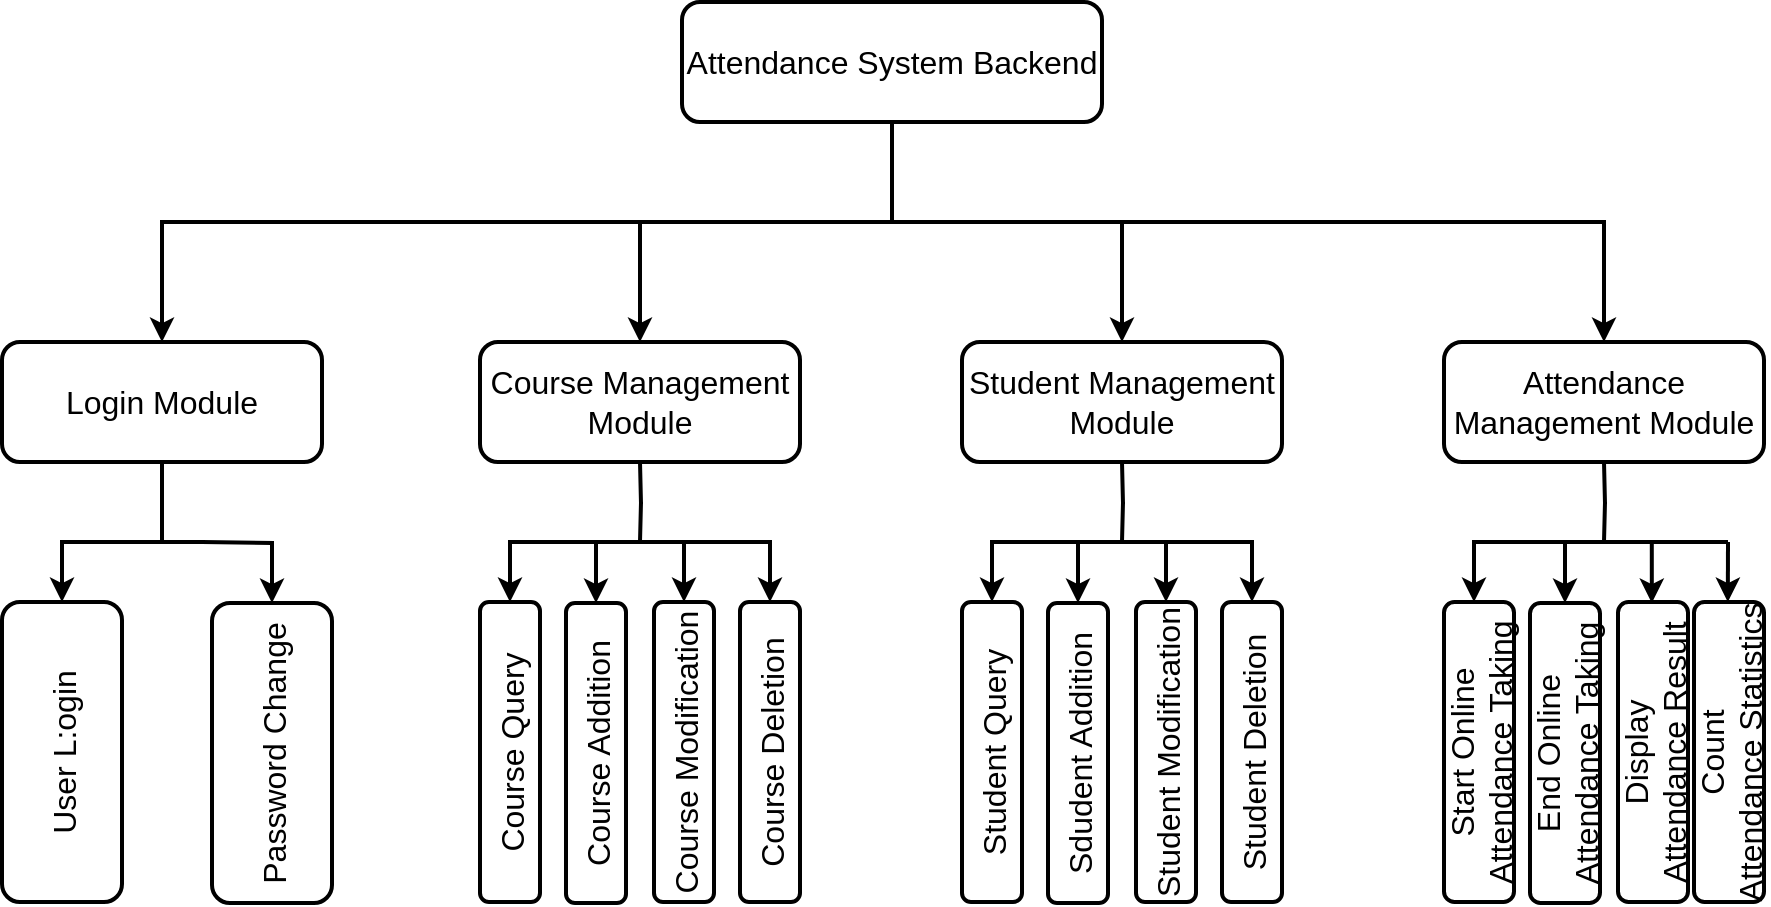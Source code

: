 <mxfile version="10.7.5" type="github"><diagram id="XP75O8i4h_e0qtDeSOuY" name="Page-1"><mxGraphModel dx="1394" dy="715" grid="1" gridSize="10" guides="1" tooltips="1" connect="1" arrows="1" fold="1" page="1" pageScale="1" pageWidth="1169" pageHeight="1654" math="0" shadow="0"><root><mxCell id="0"/><mxCell id="1" parent="0"/><mxCell id="nr78tzx3Nxgd6cYIlFxQ-1" value="" style="group;strokeWidth=2;" parent="1" vertex="1" connectable="0"><mxGeometry x="144" y="280" width="881" height="450.5" as="geometry"/></mxCell><mxCell id="Jf4ceNPTvB0KaYkVi9M4-646" style="edgeStyle=orthogonalEdgeStyle;rounded=0;orthogonalLoop=1;jettySize=auto;html=1;startArrow=none;startFill=0;endArrow=none;endFill=0;fontSize=16;strokeWidth=2;" parent="nr78tzx3Nxgd6cYIlFxQ-1" source="Jf4ceNPTvB0KaYkVi9M4-635" edge="1"><mxGeometry relative="1" as="geometry"><mxPoint x="445" y="110" as="targetPoint"/></mxGeometry></mxCell><mxCell id="Jf4ceNPTvB0KaYkVi9M4-635" value="Attendance System Backend" style="rounded=1;whiteSpace=wrap;html=1;fontSize=16;strokeWidth=2;" parent="nr78tzx3Nxgd6cYIlFxQ-1" vertex="1"><mxGeometry x="340" width="210" height="60" as="geometry"/></mxCell><mxCell id="Jf4ceNPTvB0KaYkVi9M4-652" style="edgeStyle=orthogonalEdgeStyle;rounded=0;orthogonalLoop=1;jettySize=auto;html=1;exitX=0.5;exitY=1;exitDx=0;exitDy=0;startArrow=none;startFill=0;endArrow=none;endFill=0;fontSize=16;strokeWidth=2;" parent="nr78tzx3Nxgd6cYIlFxQ-1" source="Jf4ceNPTvB0KaYkVi9M4-636" edge="1"><mxGeometry relative="1" as="geometry"><mxPoint x="80" y="270" as="targetPoint"/></mxGeometry></mxCell><mxCell id="Jf4ceNPTvB0KaYkVi9M4-636" value="Login Module" style="rounded=1;whiteSpace=wrap;html=1;fontSize=16;strokeWidth=2;" parent="nr78tzx3Nxgd6cYIlFxQ-1" vertex="1"><mxGeometry y="170" width="160" height="60" as="geometry"/></mxCell><mxCell id="Jf4ceNPTvB0KaYkVi9M4-641" value="Course Management Module" style="rounded=1;whiteSpace=wrap;html=1;fontSize=16;strokeWidth=2;" parent="nr78tzx3Nxgd6cYIlFxQ-1" vertex="1"><mxGeometry x="239" y="170" width="160" height="60" as="geometry"/></mxCell><mxCell id="Jf4ceNPTvB0KaYkVi9M4-642" value="Student Management Module" style="rounded=1;whiteSpace=wrap;html=1;fontSize=16;strokeWidth=2;" parent="nr78tzx3Nxgd6cYIlFxQ-1" vertex="1"><mxGeometry x="480" y="170" width="160" height="60" as="geometry"/></mxCell><mxCell id="Jf4ceNPTvB0KaYkVi9M4-645" style="edgeStyle=orthogonalEdgeStyle;rounded=0;orthogonalLoop=1;jettySize=auto;html=1;exitX=0.5;exitY=0;exitDx=0;exitDy=0;startArrow=classic;startFill=1;endArrow=classic;endFill=1;fontSize=16;entryX=0.5;entryY=0;entryDx=0;entryDy=0;strokeWidth=2;" parent="nr78tzx3Nxgd6cYIlFxQ-1" source="Jf4ceNPTvB0KaYkVi9M4-641" target="Jf4ceNPTvB0KaYkVi9M4-642" edge="1"><mxGeometry relative="1" as="geometry"><mxPoint x="560" y="80" as="targetPoint"/><Array as="points"><mxPoint x="319" y="110"/><mxPoint x="560" y="110"/></Array></mxGeometry></mxCell><mxCell id="Jf4ceNPTvB0KaYkVi9M4-643" value="Attendance Management Module" style="rounded=1;whiteSpace=wrap;html=1;fontSize=16;strokeWidth=2;" parent="nr78tzx3Nxgd6cYIlFxQ-1" vertex="1"><mxGeometry x="721" y="170" width="160" height="60" as="geometry"/></mxCell><mxCell id="Jf4ceNPTvB0KaYkVi9M4-644" style="edgeStyle=orthogonalEdgeStyle;rounded=0;orthogonalLoop=1;jettySize=auto;html=1;fontSize=16;exitX=0.5;exitY=0;exitDx=0;exitDy=0;endArrow=classic;endFill=1;startArrow=classic;startFill=1;strokeWidth=2;" parent="nr78tzx3Nxgd6cYIlFxQ-1" source="Jf4ceNPTvB0KaYkVi9M4-643" target="Jf4ceNPTvB0KaYkVi9M4-636" edge="1"><mxGeometry relative="1" as="geometry"><mxPoint x="445" y="110" as="targetPoint"/><mxPoint x="800" y="110" as="sourcePoint"/><Array as="points"><mxPoint x="801" y="110"/><mxPoint x="80" y="110"/></Array></mxGeometry></mxCell><mxCell id="Jf4ceNPTvB0KaYkVi9M4-648" value="User L:ogin" style="rounded=1;direction=south;horizontal=0;fontSize=16;strokeWidth=2;" parent="nr78tzx3Nxgd6cYIlFxQ-1" vertex="1"><mxGeometry y="300" width="60" height="150" as="geometry"/></mxCell><mxCell id="Jf4ceNPTvB0KaYkVi9M4-649" value="" style="edgeStyle=orthogonalEdgeStyle;elbow=vertical;rounded=0;strokeWidth=2;" parent="nr78tzx3Nxgd6cYIlFxQ-1" target="Jf4ceNPTvB0KaYkVi9M4-648" edge="1"><mxGeometry relative="1" as="geometry"><mxPoint x="100" y="270" as="sourcePoint"/><Array as="points"><mxPoint x="100" y="270"/><mxPoint x="30" y="270"/></Array></mxGeometry></mxCell><mxCell id="Jf4ceNPTvB0KaYkVi9M4-650" value="Password Change" style="rounded=1;direction=south;fontSize=16;horizontal=0;rotation=0;strokeWidth=2;" parent="nr78tzx3Nxgd6cYIlFxQ-1" vertex="1"><mxGeometry x="105" y="300.5" width="60" height="150" as="geometry"/></mxCell><mxCell id="Jf4ceNPTvB0KaYkVi9M4-651" value="" style="edgeStyle=orthogonalEdgeStyle;elbow=vertical;rounded=0;strokeWidth=2;" parent="nr78tzx3Nxgd6cYIlFxQ-1" target="Jf4ceNPTvB0KaYkVi9M4-650" edge="1"><mxGeometry relative="1" as="geometry"><mxPoint x="100" y="270" as="sourcePoint"/></mxGeometry></mxCell><mxCell id="HuW9LGyB1FcWoMWZm66v-2" style="edgeStyle=orthogonalEdgeStyle;rounded=0;orthogonalLoop=1;jettySize=auto;html=1;exitX=0.5;exitY=1;exitDx=0;exitDy=0;startArrow=none;startFill=0;endArrow=none;endFill=0;fontSize=16;strokeWidth=2;" parent="nr78tzx3Nxgd6cYIlFxQ-1" edge="1"><mxGeometry relative="1" as="geometry"><mxPoint x="319" y="270" as="targetPoint"/><mxPoint x="319" y="230" as="sourcePoint"/></mxGeometry></mxCell><mxCell id="HuW9LGyB1FcWoMWZm66v-3" value="Course Query" style="rounded=1;direction=south;horizontal=0;fontSize=16;strokeWidth=2;" parent="nr78tzx3Nxgd6cYIlFxQ-1" vertex="1"><mxGeometry x="239" y="300" width="30" height="150" as="geometry"/></mxCell><mxCell id="HuW9LGyB1FcWoMWZm66v-4" value="" style="edgeStyle=orthogonalEdgeStyle;elbow=vertical;rounded=0;strokeWidth=2;" parent="nr78tzx3Nxgd6cYIlFxQ-1" target="HuW9LGyB1FcWoMWZm66v-3" edge="1"><mxGeometry relative="1" as="geometry"><mxPoint x="320" y="270" as="sourcePoint"/><Array as="points"><mxPoint x="320" y="270"/><mxPoint x="254" y="270"/></Array></mxGeometry></mxCell><mxCell id="HuW9LGyB1FcWoMWZm66v-5" value="Course Addition" style="rounded=1;direction=south;fontSize=16;horizontal=0;rotation=0;strokeWidth=2;" parent="nr78tzx3Nxgd6cYIlFxQ-1" vertex="1"><mxGeometry x="282" y="300.5" width="30" height="150" as="geometry"/></mxCell><mxCell id="HuW9LGyB1FcWoMWZm66v-6" value="" style="edgeStyle=orthogonalEdgeStyle;elbow=vertical;rounded=0;strokeWidth=2;" parent="nr78tzx3Nxgd6cYIlFxQ-1" target="HuW9LGyB1FcWoMWZm66v-5" edge="1"><mxGeometry relative="1" as="geometry"><mxPoint x="352" y="270" as="sourcePoint"/><Array as="points"><mxPoint x="340" y="270"/><mxPoint x="297" y="270"/></Array></mxGeometry></mxCell><mxCell id="HuW9LGyB1FcWoMWZm66v-8" value="Course Modification" style="rounded=1;direction=south;horizontal=0;fontSize=16;strokeWidth=2;" parent="nr78tzx3Nxgd6cYIlFxQ-1" vertex="1"><mxGeometry x="326" y="300" width="30" height="150" as="geometry"/></mxCell><mxCell id="HuW9LGyB1FcWoMWZm66v-10" value="Course Deletion" style="rounded=1;direction=south;fontSize=16;horizontal=0;rotation=0;strokeWidth=2;" parent="nr78tzx3Nxgd6cYIlFxQ-1" vertex="1"><mxGeometry x="369" y="300" width="30" height="150" as="geometry"/></mxCell><mxCell id="HuW9LGyB1FcWoMWZm66v-13" value="" style="edgeStyle=orthogonalEdgeStyle;elbow=vertical;rounded=0;entryX=0;entryY=0.5;entryDx=0;entryDy=0;exitX=0;exitY=0.5;exitDx=0;exitDy=0;startArrow=classic;startFill=1;strokeWidth=2;" parent="nr78tzx3Nxgd6cYIlFxQ-1" source="HuW9LGyB1FcWoMWZm66v-10" target="HuW9LGyB1FcWoMWZm66v-8" edge="1"><mxGeometry relative="1" as="geometry"><mxPoint x="389" y="280" as="sourcePoint"/><mxPoint x="323" y="300" as="targetPoint"/><Array as="points"><mxPoint x="384" y="270"/><mxPoint x="341" y="270"/></Array></mxGeometry></mxCell><mxCell id="HuW9LGyB1FcWoMWZm66v-22" style="edgeStyle=orthogonalEdgeStyle;rounded=0;orthogonalLoop=1;jettySize=auto;html=1;exitX=0.5;exitY=1;exitDx=0;exitDy=0;startArrow=none;startFill=0;endArrow=none;endFill=0;fontSize=16;strokeWidth=2;" parent="nr78tzx3Nxgd6cYIlFxQ-1" edge="1"><mxGeometry relative="1" as="geometry"><mxPoint x="560" y="270" as="targetPoint"/><mxPoint x="560" y="230" as="sourcePoint"/></mxGeometry></mxCell><mxCell id="HuW9LGyB1FcWoMWZm66v-23" value="Student Query" style="rounded=1;direction=south;horizontal=0;fontSize=16;strokeWidth=2;" parent="nr78tzx3Nxgd6cYIlFxQ-1" vertex="1"><mxGeometry x="480" y="300" width="30" height="150" as="geometry"/></mxCell><mxCell id="HuW9LGyB1FcWoMWZm66v-24" value="" style="edgeStyle=orthogonalEdgeStyle;elbow=vertical;rounded=0;strokeWidth=2;" parent="nr78tzx3Nxgd6cYIlFxQ-1" target="HuW9LGyB1FcWoMWZm66v-23" edge="1"><mxGeometry relative="1" as="geometry"><mxPoint x="561" y="270" as="sourcePoint"/><Array as="points"><mxPoint x="561" y="270"/><mxPoint x="495" y="270"/></Array></mxGeometry></mxCell><mxCell id="HuW9LGyB1FcWoMWZm66v-25" value="Sdudent Addition" style="rounded=1;direction=south;fontSize=16;horizontal=0;rotation=0;strokeWidth=2;" parent="nr78tzx3Nxgd6cYIlFxQ-1" vertex="1"><mxGeometry x="523" y="300.5" width="30" height="150" as="geometry"/></mxCell><mxCell id="HuW9LGyB1FcWoMWZm66v-26" value="" style="edgeStyle=orthogonalEdgeStyle;elbow=vertical;rounded=0;strokeWidth=2;" parent="nr78tzx3Nxgd6cYIlFxQ-1" target="HuW9LGyB1FcWoMWZm66v-25" edge="1"><mxGeometry relative="1" as="geometry"><mxPoint x="602" y="270" as="sourcePoint"/><Array as="points"><mxPoint x="581" y="270"/><mxPoint x="538" y="270"/></Array></mxGeometry></mxCell><mxCell id="HuW9LGyB1FcWoMWZm66v-27" value="Student Modification" style="rounded=1;direction=south;horizontal=0;fontSize=16;strokeWidth=2;" parent="nr78tzx3Nxgd6cYIlFxQ-1" vertex="1"><mxGeometry x="567" y="300" width="30" height="150" as="geometry"/></mxCell><mxCell id="HuW9LGyB1FcWoMWZm66v-28" value="Student Deletion" style="rounded=1;direction=south;fontSize=16;horizontal=0;rotation=0;strokeWidth=2;" parent="nr78tzx3Nxgd6cYIlFxQ-1" vertex="1"><mxGeometry x="610" y="300" width="30" height="150" as="geometry"/></mxCell><mxCell id="HuW9LGyB1FcWoMWZm66v-29" value="" style="edgeStyle=orthogonalEdgeStyle;elbow=vertical;rounded=0;entryX=0;entryY=0.5;entryDx=0;entryDy=0;exitX=0;exitY=0.5;exitDx=0;exitDy=0;startArrow=classic;startFill=1;strokeWidth=2;" parent="nr78tzx3Nxgd6cYIlFxQ-1" source="HuW9LGyB1FcWoMWZm66v-28" target="HuW9LGyB1FcWoMWZm66v-27" edge="1"><mxGeometry relative="1" as="geometry"><mxPoint x="630" y="280" as="sourcePoint"/><mxPoint x="564" y="300" as="targetPoint"/><Array as="points"><mxPoint x="625" y="270"/><mxPoint x="582" y="270"/></Array></mxGeometry></mxCell><mxCell id="HuW9LGyB1FcWoMWZm66v-30" style="edgeStyle=orthogonalEdgeStyle;rounded=0;orthogonalLoop=1;jettySize=auto;html=1;exitX=0.5;exitY=1;exitDx=0;exitDy=0;startArrow=none;startFill=0;endArrow=none;endFill=0;fontSize=16;strokeWidth=2;" parent="nr78tzx3Nxgd6cYIlFxQ-1" edge="1"><mxGeometry relative="1" as="geometry"><mxPoint x="801" y="270" as="targetPoint"/><mxPoint x="801" y="230" as="sourcePoint"/></mxGeometry></mxCell><mxCell id="HuW9LGyB1FcWoMWZm66v-31" value="Start Online&#10;Attendance Taking" style="rounded=1;direction=south;horizontal=0;fontSize=16;strokeWidth=2;" parent="nr78tzx3Nxgd6cYIlFxQ-1" vertex="1"><mxGeometry x="721" y="300" width="35" height="150" as="geometry"/></mxCell><mxCell id="HuW9LGyB1FcWoMWZm66v-32" value="" style="edgeStyle=orthogonalEdgeStyle;elbow=vertical;rounded=0;strokeWidth=2;" parent="nr78tzx3Nxgd6cYIlFxQ-1" target="HuW9LGyB1FcWoMWZm66v-31" edge="1"><mxGeometry relative="1" as="geometry"><mxPoint x="802" y="270" as="sourcePoint"/><Array as="points"><mxPoint x="802" y="270"/><mxPoint x="736" y="270"/></Array></mxGeometry></mxCell><mxCell id="HuW9LGyB1FcWoMWZm66v-33" value="End Online &#10;Attendance Taking" style="rounded=1;direction=south;fontSize=16;horizontal=0;rotation=0;strokeWidth=2;" parent="nr78tzx3Nxgd6cYIlFxQ-1" vertex="1"><mxGeometry x="764" y="300.5" width="35" height="150" as="geometry"/></mxCell><mxCell id="HuW9LGyB1FcWoMWZm66v-34" value="" style="edgeStyle=orthogonalEdgeStyle;elbow=vertical;rounded=0;strokeWidth=2;" parent="nr78tzx3Nxgd6cYIlFxQ-1" target="HuW9LGyB1FcWoMWZm66v-33" edge="1"><mxGeometry relative="1" as="geometry"><mxPoint x="842" y="270" as="sourcePoint"/><Array as="points"><mxPoint x="822" y="270"/><mxPoint x="779" y="270"/></Array></mxGeometry></mxCell><mxCell id="HuW9LGyB1FcWoMWZm66v-35" value="Display &#10;Attendance Result" style="rounded=1;direction=south;horizontal=0;fontSize=16;strokeWidth=2;" parent="nr78tzx3Nxgd6cYIlFxQ-1" vertex="1"><mxGeometry x="808" y="300" width="35" height="150" as="geometry"/></mxCell><mxCell id="HuW9LGyB1FcWoMWZm66v-38" value="Count&#10;Attendance Statistics" style="rounded=1;direction=south;horizontal=0;fontSize=16;strokeWidth=2;" parent="nr78tzx3Nxgd6cYIlFxQ-1" vertex="1"><mxGeometry x="846" y="300" width="35" height="150" as="geometry"/></mxCell><mxCell id="HuW9LGyB1FcWoMWZm66v-42" value="" style="edgeStyle=orthogonalEdgeStyle;elbow=vertical;rounded=0;strokeWidth=2;" parent="nr78tzx3Nxgd6cYIlFxQ-1" edge="1"><mxGeometry relative="1" as="geometry"><mxPoint x="863" y="270" as="sourcePoint"/><Array as="points"><mxPoint x="825" y="270"/></Array><mxPoint x="824.912" y="300.5" as="targetPoint"/></mxGeometry></mxCell><mxCell id="HuW9LGyB1FcWoMWZm66v-43" value="" style="edgeStyle=orthogonalEdgeStyle;elbow=vertical;rounded=0;strokeWidth=2;" parent="nr78tzx3Nxgd6cYIlFxQ-1" edge="1"><mxGeometry relative="1" as="geometry"><mxPoint x="863" y="270" as="sourcePoint"/><Array as="points"><mxPoint x="863" y="270"/></Array><mxPoint x="862.912" y="300" as="targetPoint"/></mxGeometry></mxCell></root></mxGraphModel></diagram><diagram id="2rw0ekKiOPm2Z43xsEIM" name="Page-2"><mxGraphModel dx="1394" dy="715" grid="1" gridSize="10" guides="1" tooltips="1" connect="1" arrows="1" fold="1" page="1" pageScale="1" pageWidth="1169" pageHeight="1654" math="0" shadow="0"><root><mxCell id="0JlnP3TCl77owEYfYUdM-0"/><mxCell id="0JlnP3TCl77owEYfYUdM-1" parent="0JlnP3TCl77owEYfYUdM-0"/><mxCell id="0l5lb1MyClgkefUJJr4b-0" value="" style="group;strokeWidth=2;" parent="0JlnP3TCl77owEYfYUdM-1" vertex="1" connectable="0"><mxGeometry x="120" y="279.5" width="881" height="450.5" as="geometry"/></mxCell><mxCell id="RZPuJrItvvaIGkLxNK0i-1" style="edgeStyle=orthogonalEdgeStyle;rounded=0;orthogonalLoop=1;jettySize=auto;html=1;startArrow=none;startFill=0;endArrow=none;endFill=0;fontSize=16;strokeWidth=2;" parent="0l5lb1MyClgkefUJJr4b-0" source="RZPuJrItvvaIGkLxNK0i-2" edge="1"><mxGeometry relative="1" as="geometry"><mxPoint x="445" y="110" as="targetPoint"/></mxGeometry></mxCell><mxCell id="RZPuJrItvvaIGkLxNK0i-2" value="Attendance System Frontend" style="rounded=1;whiteSpace=wrap;html=1;fontSize=16;strokeWidth=2;" parent="0l5lb1MyClgkefUJJr4b-0" vertex="1"><mxGeometry x="330" width="230" height="60" as="geometry"/></mxCell><mxCell id="RZPuJrItvvaIGkLxNK0i-4" value="Login Module" style="rounded=1;whiteSpace=wrap;html=1;fontSize=16;strokeWidth=2;" parent="0l5lb1MyClgkefUJJr4b-0" vertex="1"><mxGeometry y="170" width="160" height="60" as="geometry"/></mxCell><mxCell id="RZPuJrItvvaIGkLxNK0i-6" value="Personal Information Management Module" style="rounded=1;whiteSpace=wrap;html=1;fontSize=16;strokeWidth=2;" parent="0l5lb1MyClgkefUJJr4b-0" vertex="1"><mxGeometry x="239" y="170" width="160" height="60" as="geometry"/></mxCell><mxCell id="RZPuJrItvvaIGkLxNK0i-7" value="Barcode Scanning Module" style="rounded=1;whiteSpace=wrap;html=1;fontSize=16;strokeWidth=2;" parent="0l5lb1MyClgkefUJJr4b-0" vertex="1"><mxGeometry x="480" y="170" width="160" height="60" as="geometry"/></mxCell><mxCell id="RZPuJrItvvaIGkLxNK0i-5" style="edgeStyle=orthogonalEdgeStyle;rounded=0;orthogonalLoop=1;jettySize=auto;html=1;exitX=0.5;exitY=0;exitDx=0;exitDy=0;startArrow=classic;startFill=1;endArrow=classic;endFill=1;fontSize=16;entryX=0.5;entryY=0;entryDx=0;entryDy=0;strokeWidth=2;" parent="0l5lb1MyClgkefUJJr4b-0" source="RZPuJrItvvaIGkLxNK0i-6" target="RZPuJrItvvaIGkLxNK0i-7" edge="1"><mxGeometry relative="1" as="geometry"><mxPoint x="560" y="80" as="targetPoint"/><Array as="points"><mxPoint x="319" y="110"/><mxPoint x="560" y="110"/></Array></mxGeometry></mxCell><mxCell id="RZPuJrItvvaIGkLxNK0i-8" value="Attendance Management Module" style="rounded=1;whiteSpace=wrap;html=1;fontSize=16;strokeWidth=2;" parent="0l5lb1MyClgkefUJJr4b-0" vertex="1"><mxGeometry x="721" y="170" width="160" height="60" as="geometry"/></mxCell><mxCell id="RZPuJrItvvaIGkLxNK0i-0" style="edgeStyle=orthogonalEdgeStyle;rounded=0;orthogonalLoop=1;jettySize=auto;html=1;fontSize=16;exitX=0.5;exitY=0;exitDx=0;exitDy=0;endArrow=classic;endFill=1;startArrow=classic;startFill=1;strokeWidth=2;" parent="0l5lb1MyClgkefUJJr4b-0" source="RZPuJrItvvaIGkLxNK0i-8" target="RZPuJrItvvaIGkLxNK0i-4" edge="1"><mxGeometry relative="1" as="geometry"><mxPoint x="445" y="110" as="targetPoint"/><mxPoint x="800" y="110" as="sourcePoint"/><Array as="points"><mxPoint x="801" y="110"/><mxPoint x="80" y="110"/></Array></mxGeometry></mxCell><mxCell id="RZPuJrItvvaIGkLxNK0i-13" style="edgeStyle=orthogonalEdgeStyle;rounded=0;orthogonalLoop=1;jettySize=auto;html=1;exitX=0.5;exitY=1;exitDx=0;exitDy=0;startArrow=none;startFill=0;endArrow=none;endFill=0;fontSize=16;strokeWidth=2;" parent="0l5lb1MyClgkefUJJr4b-0" edge="1"><mxGeometry relative="1" as="geometry"><mxPoint x="319" y="270" as="targetPoint"/><mxPoint x="319" y="230" as="sourcePoint"/></mxGeometry></mxCell><mxCell id="mdvCSTBph2OAbKjQvbYb-0" value="Modify Password" style="rounded=1;direction=south;horizontal=0;fontSize=16;strokeWidth=2;" parent="0l5lb1MyClgkefUJJr4b-0" vertex="1"><mxGeometry x="346" y="300" width="53" height="150" as="geometry"/></mxCell><mxCell id="RZPuJrItvvaIGkLxNK0i-15" value="" style="edgeStyle=orthogonalEdgeStyle;elbow=vertical;rounded=0;fontSize=16;exitX=0;exitY=0.5;exitDx=0;exitDy=0;startArrow=classic;startFill=1;strokeWidth=2;" parent="0l5lb1MyClgkefUJJr4b-0" edge="1"><mxGeometry relative="1" as="geometry"><mxPoint x="372.5" y="299.667" as="sourcePoint"/><Array as="points"><mxPoint x="373" y="270"/><mxPoint x="266" y="270"/></Array><mxPoint x="266" y="300" as="targetPoint"/></mxGeometry></mxCell><mxCell id="RZPuJrItvvaIGkLxNK0i-29" style="edgeStyle=orthogonalEdgeStyle;rounded=0;orthogonalLoop=1;jettySize=auto;html=1;exitX=0.5;exitY=1;exitDx=0;exitDy=0;startArrow=none;startFill=0;endArrow=none;endFill=0;fontSize=16;strokeWidth=2;" parent="0l5lb1MyClgkefUJJr4b-0" edge="1"><mxGeometry relative="1" as="geometry"><mxPoint x="801" y="270" as="targetPoint"/><mxPoint x="801" y="230" as="sourcePoint"/></mxGeometry></mxCell><mxCell id="RZPuJrItvvaIGkLxNK0i-31" value="" style="edgeStyle=orthogonalEdgeStyle;elbow=vertical;rounded=0;fontSize=16;exitX=0;exitY=0.5;exitDx=0;exitDy=0;startArrow=classic;startFill=1;strokeWidth=2;" parent="0l5lb1MyClgkefUJJr4b-0" edge="1"><mxGeometry relative="1" as="geometry"><mxPoint x="855" y="301" as="sourcePoint"/><Array as="points"><mxPoint x="855" y="270"/><mxPoint x="736" y="270"/></Array><mxPoint x="736" y="300" as="targetPoint"/></mxGeometry></mxCell><mxCell id="tKhP-spzGHvI6B85Xa8R-4" value="Query Personal&#10;Information" style="rounded=1;direction=south;horizontal=0;fontSize=16;strokeWidth=2;" parent="0l5lb1MyClgkefUJJr4b-0" vertex="1"><mxGeometry x="239" y="300.5" width="53" height="150" as="geometry"/></mxCell><mxCell id="tKhP-spzGHvI6B85Xa8R-6" value="Query On-going&#10;Attendance Taking" style="rounded=1;direction=south;horizontal=0;fontSize=16;strokeWidth=2;" parent="0l5lb1MyClgkefUJJr4b-0" vertex="1"><mxGeometry x="721" y="300" width="53" height="150" as="geometry"/></mxCell><mxCell id="tKhP-spzGHvI6B85Xa8R-8" value="Query Past&#10;Attendance Taking" style="rounded=1;direction=south;horizontal=0;fontSize=16;strokeWidth=2;" parent="0l5lb1MyClgkefUJJr4b-0" vertex="1"><mxGeometry x="828" y="300.5" width="53" height="150" as="geometry"/></mxCell></root></mxGraphModel></diagram><diagram id="YyG2xEEWL4k4XYd6yRSI" name="Page-3"><mxGraphModel dx="1394" dy="715" grid="1" gridSize="10" guides="1" tooltips="1" connect="1" arrows="1" fold="1" page="1" pageScale="1" pageWidth="1169" pageHeight="1654" math="0" shadow="0"><root><mxCell id="d3N0oeEtfmDXNpsI9wYd-0"/><mxCell id="d3N0oeEtfmDXNpsI9wYd-1" parent="d3N0oeEtfmDXNpsI9wYd-0"/><mxCell id="d3N0oeEtfmDXNpsI9wYd-54" value="" style="strokeWidth=2;html=1;shape=mxgraph.flowchart.annotation_2;align=left;pointerEvents=1;fontSize=16;direction=south;" parent="d3N0oeEtfmDXNpsI9wYd-1" vertex="1"><mxGeometry x="294" y="508" width="480" height="70" as="geometry"/></mxCell><mxCell id="d3N0oeEtfmDXNpsI9wYd-59" style="edgeStyle=orthogonalEdgeStyle;rounded=0;orthogonalLoop=1;jettySize=auto;html=1;exitX=0.5;exitY=1;exitDx=0;exitDy=0;exitPerimeter=0;entryX=0.5;entryY=0;entryDx=0;entryDy=0;startArrow=none;startFill=0;fontSize=16;endArrow=classic;endFill=1;strokeWidth=2;" parent="d3N0oeEtfmDXNpsI9wYd-1" source="d3N0oeEtfmDXNpsI9wYd-41" target="d3N0oeEtfmDXNpsI9wYd-42" edge="1"><mxGeometry relative="1" as="geometry"/></mxCell><mxCell id="d3N0oeEtfmDXNpsI9wYd-41" value="Start" style="strokeWidth=2;html=1;shape=mxgraph.flowchart.start_1;whiteSpace=wrap;fontSize=16;align=center;" parent="d3N0oeEtfmDXNpsI9wYd-1" vertex="1"><mxGeometry x="479" y="19" width="100" height="60" as="geometry"/></mxCell><mxCell id="d3N0oeEtfmDXNpsI9wYd-60" style="edgeStyle=orthogonalEdgeStyle;rounded=0;orthogonalLoop=1;jettySize=auto;html=1;exitX=0.5;exitY=1;exitDx=0;exitDy=0;entryX=0.5;entryY=0;entryDx=0;entryDy=0;entryPerimeter=0;startArrow=none;startFill=0;endArrow=classic;endFill=1;fontSize=16;strokeWidth=2;" parent="d3N0oeEtfmDXNpsI9wYd-1" source="d3N0oeEtfmDXNpsI9wYd-42" target="d3N0oeEtfmDXNpsI9wYd-43" edge="1"><mxGeometry relative="1" as="geometry"/></mxCell><mxCell id="d3N0oeEtfmDXNpsI9wYd-42" value="Login" style="rounded=1;whiteSpace=wrap;html=1;absoluteArcSize=1;arcSize=14;strokeWidth=2;fontSize=16;align=center;" parent="d3N0oeEtfmDXNpsI9wYd-1" vertex="1"><mxGeometry x="479" y="120" width="100" height="50" as="geometry"/></mxCell><mxCell id="d3N0oeEtfmDXNpsI9wYd-62" style="edgeStyle=orthogonalEdgeStyle;rounded=0;orthogonalLoop=1;jettySize=auto;html=1;startArrow=none;startFill=0;endArrow=classic;endFill=1;fontSize=16;exitX=0.5;exitY=1;exitDx=0;exitDy=0;exitPerimeter=0;entryX=0.45;entryY=0.04;entryDx=0;entryDy=0;entryPerimeter=0;strokeWidth=2;" parent="d3N0oeEtfmDXNpsI9wYd-1" source="d3N0oeEtfmDXNpsI9wYd-43" target="d3N0oeEtfmDXNpsI9wYd-45" edge="1"><mxGeometry relative="1" as="geometry"><mxPoint x="529" y="294" as="targetPoint"/><mxPoint x="529" y="274" as="sourcePoint"/></mxGeometry></mxCell><mxCell id="d3N0oeEtfmDXNpsI9wYd-64" style="edgeStyle=orthogonalEdgeStyle;rounded=0;orthogonalLoop=1;jettySize=auto;html=1;startArrow=none;startFill=0;endArrow=classic;endFill=1;fontSize=16;entryX=1;entryY=0.5;entryDx=0;entryDy=0;strokeWidth=2;" parent="d3N0oeEtfmDXNpsI9wYd-1" source="d3N0oeEtfmDXNpsI9wYd-43" target="d3N0oeEtfmDXNpsI9wYd-42" edge="1"><mxGeometry relative="1" as="geometry"><mxPoint x="640" y="140" as="targetPoint"/><Array as="points"><mxPoint x="630" y="230"/><mxPoint x="630" y="145"/></Array></mxGeometry></mxCell><mxCell id="d3N0oeEtfmDXNpsI9wYd-43" value="Verify Login" style="strokeWidth=2;html=1;shape=mxgraph.flowchart.decision;whiteSpace=wrap;fontSize=16;align=center;" parent="d3N0oeEtfmDXNpsI9wYd-1" vertex="1"><mxGeometry x="474" y="200" width="110" height="60" as="geometry"/></mxCell><mxCell id="d3N0oeEtfmDXNpsI9wYd-69" style="edgeStyle=orthogonalEdgeStyle;rounded=0;orthogonalLoop=1;jettySize=auto;html=1;exitX=0.5;exitY=1;exitDx=0;exitDy=0;startArrow=none;startFill=0;endArrow=classic;endFill=1;fontSize=16;strokeWidth=2;" parent="d3N0oeEtfmDXNpsI9wYd-1" source="d3N0oeEtfmDXNpsI9wYd-45" edge="1"><mxGeometry relative="1" as="geometry"><mxPoint x="534" y="380" as="targetPoint"/></mxGeometry></mxCell><mxCell id="d3N0oeEtfmDXNpsI9wYd-45" value="Add Course" style="rounded=1;whiteSpace=wrap;html=1;absoluteArcSize=1;arcSize=14;strokeWidth=2;fontSize=16;align=center;" parent="d3N0oeEtfmDXNpsI9wYd-1" vertex="1"><mxGeometry x="484" y="298" width="100" height="50" as="geometry"/></mxCell><mxCell id="d3N0oeEtfmDXNpsI9wYd-67" style="edgeStyle=orthogonalEdgeStyle;rounded=0;orthogonalLoop=1;jettySize=auto;html=1;entryX=0;entryY=0.5;entryDx=0;entryDy=0;startArrow=none;startFill=0;endArrow=classic;endFill=1;fontSize=16;strokeWidth=2;" parent="d3N0oeEtfmDXNpsI9wYd-1" source="d3N0oeEtfmDXNpsI9wYd-46" target="d3N0oeEtfmDXNpsI9wYd-47" edge="1"><mxGeometry relative="1" as="geometry"/></mxCell><mxCell id="d3N0oeEtfmDXNpsI9wYd-70" style="edgeStyle=orthogonalEdgeStyle;rounded=0;orthogonalLoop=1;jettySize=auto;html=1;startArrow=none;startFill=0;endArrow=classic;endFill=1;fontSize=16;strokeWidth=2;" parent="d3N0oeEtfmDXNpsI9wYd-1" source="d3N0oeEtfmDXNpsI9wYd-46" edge="1"><mxGeometry relative="1" as="geometry"><mxPoint x="534" y="460" as="targetPoint"/></mxGeometry></mxCell><mxCell id="d3N0oeEtfmDXNpsI9wYd-46" value="Edit Course" style="rounded=1;whiteSpace=wrap;html=1;absoluteArcSize=1;arcSize=14;strokeWidth=2;fontSize=16;align=center;" parent="d3N0oeEtfmDXNpsI9wYd-1" vertex="1"><mxGeometry x="484" y="378" width="100" height="50" as="geometry"/></mxCell><mxCell id="d3N0oeEtfmDXNpsI9wYd-71" style="edgeStyle=orthogonalEdgeStyle;rounded=0;orthogonalLoop=1;jettySize=auto;html=1;exitX=0.5;exitY=1;exitDx=0;exitDy=0;entryX=1;entryY=0.5;entryDx=0;entryDy=0;startArrow=none;startFill=0;endArrow=classic;endFill=1;fontSize=16;strokeWidth=2;" parent="d3N0oeEtfmDXNpsI9wYd-1" source="d3N0oeEtfmDXNpsI9wYd-47" target="d3N0oeEtfmDXNpsI9wYd-48" edge="1"><mxGeometry relative="1" as="geometry"/></mxCell><mxCell id="d3N0oeEtfmDXNpsI9wYd-47" value="Import Students" style="rounded=1;whiteSpace=wrap;html=1;absoluteArcSize=1;arcSize=14;strokeWidth=2;fontSize=16;align=center;" parent="d3N0oeEtfmDXNpsI9wYd-1" vertex="1"><mxGeometry x="640" y="378" width="100" height="50" as="geometry"/></mxCell><mxCell id="d3N0oeEtfmDXNpsI9wYd-48" value="Course Ready" style="rounded=1;whiteSpace=wrap;html=1;absoluteArcSize=1;arcSize=14;strokeWidth=2;fontSize=16;align=center;" parent="d3N0oeEtfmDXNpsI9wYd-1" vertex="1"><mxGeometry x="484" y="458" width="100" height="50" as="geometry"/></mxCell><mxCell id="d3N0oeEtfmDXNpsI9wYd-49" value="Modify Course" style="rounded=1;whiteSpace=wrap;html=1;absoluteArcSize=1;arcSize=14;strokeWidth=2;fontSize=16;align=center;" parent="d3N0oeEtfmDXNpsI9wYd-1" vertex="1"><mxGeometry x="231.5" y="578" width="125" height="50" as="geometry"/></mxCell><mxCell id="d3N0oeEtfmDXNpsI9wYd-50" value="Take Attendance using Barcode" style="rounded=1;whiteSpace=wrap;html=1;absoluteArcSize=1;arcSize=14;strokeWidth=2;fontSize=16;align=center;" parent="d3N0oeEtfmDXNpsI9wYd-1" vertex="1"><mxGeometry x="391.5" y="578" width="125" height="50" as="geometry"/></mxCell><mxCell id="d3N0oeEtfmDXNpsI9wYd-51" value="Attendance Statistic" style="rounded=1;whiteSpace=wrap;html=1;absoluteArcSize=1;arcSize=14;strokeWidth=2;fontSize=16;align=center;" parent="d3N0oeEtfmDXNpsI9wYd-1" vertex="1"><mxGeometry x="551.5" y="578" width="125" height="50" as="geometry"/></mxCell><mxCell id="d3N0oeEtfmDXNpsI9wYd-52" value="Modify Delete Add Student" style="rounded=1;whiteSpace=wrap;html=1;absoluteArcSize=1;arcSize=14;strokeWidth=2;fontSize=16;align=center;" parent="d3N0oeEtfmDXNpsI9wYd-1" vertex="1"><mxGeometry x="711.5" y="578" width="125" height="50" as="geometry"/></mxCell><mxCell id="d3N0oeEtfmDXNpsI9wYd-57" value="" style="strokeWidth=2;html=1;shape=mxgraph.flowchart.annotation_2;align=left;pointerEvents=1;fontSize=16;rotation=-90;direction=west;" parent="d3N0oeEtfmDXNpsI9wYd-1" vertex="1"><mxGeometry x="500" y="464" width="69" height="159" as="geometry"/></mxCell><mxCell id="d3N0oeEtfmDXNpsI9wYd-76" style="edgeStyle=orthogonalEdgeStyle;rounded=0;orthogonalLoop=1;jettySize=auto;html=1;exitX=0;exitY=0.5;exitDx=0;exitDy=0;exitPerimeter=0;startArrow=none;startFill=0;endArrow=classic;endFill=1;fontSize=16;strokeWidth=2;" parent="d3N0oeEtfmDXNpsI9wYd-1" source="d3N0oeEtfmDXNpsI9wYd-58" target="d3N0oeEtfmDXNpsI9wYd-72" edge="1"><mxGeometry relative="1" as="geometry"><Array as="points"><mxPoint x="534" y="699"/></Array></mxGeometry></mxCell><mxCell id="d3N0oeEtfmDXNpsI9wYd-58" value="" style="strokeWidth=2;html=1;shape=mxgraph.flowchart.annotation_1;align=left;pointerEvents=1;fontSize=16;rotation=-90;" parent="d3N0oeEtfmDXNpsI9wYd-1" vertex="1"><mxGeometry x="501" y="425" width="71" height="477" as="geometry"/></mxCell><mxCell id="d3N0oeEtfmDXNpsI9wYd-63" value="Sucess" style="text;html=1;resizable=0;points=[];autosize=1;align=left;verticalAlign=top;spacingTop=-4;fontSize=16;" parent="d3N0oeEtfmDXNpsI9wYd-1" vertex="1"><mxGeometry x="532" y="264" width="70" height="20" as="geometry"/></mxCell><mxCell id="d3N0oeEtfmDXNpsI9wYd-65" value="Fail" style="text;html=1;resizable=0;points=[];autosize=1;align=left;verticalAlign=top;spacingTop=-4;fontSize=16;" parent="d3N0oeEtfmDXNpsI9wYd-1" vertex="1"><mxGeometry x="590" y="180" width="40" height="20" as="geometry"/></mxCell><mxCell id="d3N0oeEtfmDXNpsI9wYd-72" value="Quit" style="strokeWidth=2;html=1;shape=mxgraph.flowchart.terminator;whiteSpace=wrap;fontSize=16;align=center;" parent="d3N0oeEtfmDXNpsI9wYd-1" vertex="1"><mxGeometry x="484" y="740" width="100" height="60" as="geometry"/></mxCell></root></mxGraphModel></diagram><diagram id="LpsTFPzBOFS2P5Bg5DG8" name="Page-4"><mxGraphModel dx="1394" dy="715" grid="1" gridSize="10" guides="1" tooltips="1" connect="1" arrows="1" fold="1" page="1" pageScale="1" pageWidth="1169" pageHeight="1654" math="0" shadow="0"><root><mxCell id="GjWQhwqvXMnI3Vqf9z6g-0"/><mxCell id="GjWQhwqvXMnI3Vqf9z6g-1" parent="GjWQhwqvXMnI3Vqf9z6g-0"/><mxCell id="oLtWdfadOIGDFQPEMvaU-0" value="" style="strokeWidth=2;html=1;shape=mxgraph.flowchart.annotation_2;align=left;pointerEvents=1;fontSize=16;direction=south;" parent="GjWQhwqvXMnI3Vqf9z6g-1" vertex="1"><mxGeometry x="289" y="263" width="480" height="70" as="geometry"/></mxCell><mxCell id="oLtWdfadOIGDFQPEMvaU-1" style="edgeStyle=orthogonalEdgeStyle;rounded=0;orthogonalLoop=1;jettySize=auto;html=1;exitX=0.5;exitY=1;exitDx=0;exitDy=0;exitPerimeter=0;entryX=0.5;entryY=0;entryDx=0;entryDy=0;startArrow=none;startFill=0;fontSize=16;endArrow=classic;endFill=1;strokeWidth=2;" parent="GjWQhwqvXMnI3Vqf9z6g-1" source="oLtWdfadOIGDFQPEMvaU-2" target="oLtWdfadOIGDFQPEMvaU-4" edge="1"><mxGeometry relative="1" as="geometry"/></mxCell><mxCell id="oLtWdfadOIGDFQPEMvaU-2" value="Start" style="strokeWidth=2;html=1;shape=mxgraph.flowchart.start_1;whiteSpace=wrap;fontSize=16;align=center;" parent="GjWQhwqvXMnI3Vqf9z6g-1" vertex="1"><mxGeometry x="479" y="21" width="100" height="60" as="geometry"/></mxCell><mxCell id="oLtWdfadOIGDFQPEMvaU-3" style="edgeStyle=orthogonalEdgeStyle;rounded=0;orthogonalLoop=1;jettySize=auto;html=1;exitX=0.5;exitY=1;exitDx=0;exitDy=0;entryX=0.5;entryY=0;entryDx=0;entryDy=0;entryPerimeter=0;startArrow=none;startFill=0;endArrow=classic;endFill=1;fontSize=16;strokeWidth=2;" parent="GjWQhwqvXMnI3Vqf9z6g-1" source="oLtWdfadOIGDFQPEMvaU-4" target="oLtWdfadOIGDFQPEMvaU-7" edge="1"><mxGeometry relative="1" as="geometry"/></mxCell><mxCell id="oLtWdfadOIGDFQPEMvaU-4" value="Login" style="rounded=1;whiteSpace=wrap;html=1;absoluteArcSize=1;arcSize=14;strokeWidth=2;fontSize=16;align=center;" parent="GjWQhwqvXMnI3Vqf9z6g-1" vertex="1"><mxGeometry x="479" y="122" width="100" height="50" as="geometry"/></mxCell><mxCell id="oLtWdfadOIGDFQPEMvaU-6" style="edgeStyle=orthogonalEdgeStyle;rounded=0;orthogonalLoop=1;jettySize=auto;html=1;startArrow=none;startFill=0;endArrow=classic;endFill=1;fontSize=16;entryX=1;entryY=0.5;entryDx=0;entryDy=0;strokeWidth=2;" parent="GjWQhwqvXMnI3Vqf9z6g-1" source="oLtWdfadOIGDFQPEMvaU-7" target="oLtWdfadOIGDFQPEMvaU-4" edge="1"><mxGeometry relative="1" as="geometry"><mxPoint x="640" y="142" as="targetPoint"/><Array as="points"><mxPoint x="630" y="232"/><mxPoint x="630" y="147"/></Array></mxGeometry></mxCell><mxCell id="oLtWdfadOIGDFQPEMvaU-7" value="Verify Login" style="strokeWidth=2;html=1;shape=mxgraph.flowchart.decision;whiteSpace=wrap;fontSize=16;align=center;" parent="GjWQhwqvXMnI3Vqf9z6g-1" vertex="1"><mxGeometry x="474" y="202" width="110" height="60" as="geometry"/></mxCell><mxCell id="oLtWdfadOIGDFQPEMvaU-16" value="Query Past Attendance Taking" style="rounded=1;whiteSpace=wrap;html=1;absoluteArcSize=1;arcSize=14;strokeWidth=2;fontSize=16;align=center;" parent="GjWQhwqvXMnI3Vqf9z6g-1" vertex="1"><mxGeometry x="220" y="333" width="141" height="50" as="geometry"/></mxCell><mxCell id="oX0Fs0YAMrmIkeFuzI80-2" value="" style="edgeStyle=orthogonalEdgeStyle;rounded=0;orthogonalLoop=1;jettySize=auto;html=1;startArrow=none;startFill=0;endArrow=none;endFill=0;strokeWidth=2;fontSize=16;" parent="GjWQhwqvXMnI3Vqf9z6g-1" source="oLtWdfadOIGDFQPEMvaU-17" target="oX0Fs0YAMrmIkeFuzI80-1" edge="1"><mxGeometry relative="1" as="geometry"/></mxCell><mxCell id="oLtWdfadOIGDFQPEMvaU-17" value="Query On-going Attendance Taking" style="rounded=1;whiteSpace=wrap;html=1;absoluteArcSize=1;arcSize=14;strokeWidth=2;fontSize=16;align=center;" parent="GjWQhwqvXMnI3Vqf9z6g-1" vertex="1"><mxGeometry x="460" y="333" width="141" height="50" as="geometry"/></mxCell><mxCell id="oX0Fs0YAMrmIkeFuzI80-1" value="Scan Barcode to Take Attendance" style="rounded=1;whiteSpace=wrap;html=1;absoluteArcSize=1;arcSize=14;strokeWidth=2;fontSize=16;align=center;" parent="GjWQhwqvXMnI3Vqf9z6g-1" vertex="1"><mxGeometry x="461" y="420" width="139" height="50" as="geometry"/></mxCell><mxCell id="oX0Fs0YAMrmIkeFuzI80-4" value="" style="edgeStyle=orthogonalEdgeStyle;rounded=0;orthogonalLoop=1;jettySize=auto;html=1;startArrow=none;startFill=0;endArrow=none;endFill=0;strokeWidth=2;fontSize=16;" parent="GjWQhwqvXMnI3Vqf9z6g-1" source="oLtWdfadOIGDFQPEMvaU-19" target="oX0Fs0YAMrmIkeFuzI80-3" edge="1"><mxGeometry relative="1" as="geometry"/></mxCell><mxCell id="oLtWdfadOIGDFQPEMvaU-19" value="Query Personal Information" style="rounded=1;whiteSpace=wrap;html=1;absoluteArcSize=1;arcSize=14;strokeWidth=2;fontSize=16;align=center;" parent="GjWQhwqvXMnI3Vqf9z6g-1" vertex="1"><mxGeometry x="700" y="333" width="141" height="50" as="geometry"/></mxCell><mxCell id="oX0Fs0YAMrmIkeFuzI80-3" value="Modify Password" style="rounded=1;whiteSpace=wrap;html=1;absoluteArcSize=1;arcSize=14;strokeWidth=2;fontSize=16;align=center;" parent="GjWQhwqvXMnI3Vqf9z6g-1" vertex="1"><mxGeometry x="700" y="420" width="141" height="50" as="geometry"/></mxCell><mxCell id="FqYF_BXGy0ZsHUz3bZmD-2" style="edgeStyle=orthogonalEdgeStyle;rounded=0;orthogonalLoop=1;jettySize=auto;html=1;entryX=0.5;entryY=0;entryDx=0;entryDy=0;entryPerimeter=0;startArrow=none;startFill=0;endArrow=classic;endFill=1;strokeWidth=2;fontSize=16;" parent="GjWQhwqvXMnI3Vqf9z6g-1" source="oLtWdfadOIGDFQPEMvaU-22" target="oLtWdfadOIGDFQPEMvaU-25" edge="1"><mxGeometry relative="1" as="geometry"/></mxCell><mxCell id="oLtWdfadOIGDFQPEMvaU-22" value="" style="strokeWidth=2;html=1;shape=mxgraph.flowchart.annotation_1;align=left;pointerEvents=1;fontSize=16;rotation=-90;" parent="GjWQhwqvXMnI3Vqf9z6g-1" vertex="1"><mxGeometry x="509" y="249" width="40" height="485" as="geometry"/></mxCell><mxCell id="oLtWdfadOIGDFQPEMvaU-23" value="Sucess" style="text;html=1;resizable=0;points=[];autosize=1;align=left;verticalAlign=top;spacingTop=-4;fontSize=16;" parent="GjWQhwqvXMnI3Vqf9z6g-1" vertex="1"><mxGeometry x="532" y="264" width="70" height="20" as="geometry"/></mxCell><mxCell id="oLtWdfadOIGDFQPEMvaU-24" value="Fail" style="text;html=1;resizable=0;points=[];autosize=1;align=left;verticalAlign=top;spacingTop=-4;fontSize=16;" parent="GjWQhwqvXMnI3Vqf9z6g-1" vertex="1"><mxGeometry x="590" y="182" width="40" height="20" as="geometry"/></mxCell><mxCell id="oLtWdfadOIGDFQPEMvaU-25" value="Quit" style="strokeWidth=2;html=1;shape=mxgraph.flowchart.terminator;whiteSpace=wrap;fontSize=16;align=center;" parent="GjWQhwqvXMnI3Vqf9z6g-1" vertex="1"><mxGeometry x="479" y="555" width="100" height="60" as="geometry"/></mxCell><mxCell id="oLtWdfadOIGDFQPEMvaU-29" value="" style="endArrow=none;startArrow=none;html=1;fontSize=16;exitX=0.514;exitY=0.502;exitDx=0;exitDy=0;exitPerimeter=0;startFill=0;endFill=0;strokeWidth=2;" parent="GjWQhwqvXMnI3Vqf9z6g-1" edge="1"><mxGeometry width="50" height="50" relative="1" as="geometry"><mxPoint x="529" y="299" as="sourcePoint"/><mxPoint x="529.576" y="333" as="targetPoint"/></mxGeometry></mxCell><mxCell id="FqYF_BXGy0ZsHUz3bZmD-1" value="" style="edgeStyle=orthogonalEdgeStyle;rounded=0;orthogonalLoop=1;jettySize=auto;html=1;startArrow=none;startFill=0;endArrow=none;endFill=0;strokeWidth=2;fontSize=16;" parent="GjWQhwqvXMnI3Vqf9z6g-1" edge="1"><mxGeometry relative="1" as="geometry"><mxPoint x="287" y="382.5" as="sourcePoint"/><mxPoint x="287" y="490" as="targetPoint"/><Array as="points"><mxPoint x="287" y="382.5"/><mxPoint x="287" y="469.5"/></Array></mxGeometry></mxCell></root></mxGraphModel></diagram></mxfile>